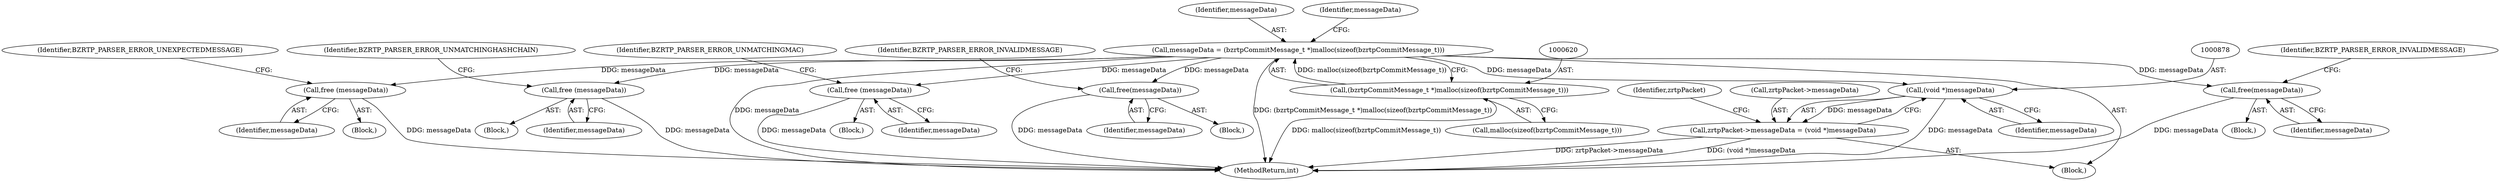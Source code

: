 digraph "0_bzrtp_bbb1e6e2f467ee4bd7b9a8c800e4f07343d7d99b@pointer" {
"1000617" [label="(Call,messageData = (bzrtpCommitMessage_t *)malloc(sizeof(bzrtpCommitMessage_t)))"];
"1000619" [label="(Call,(bzrtpCommitMessage_t *)malloc(sizeof(bzrtpCommitMessage_t)))"];
"1000642" [label="(Call,free (messageData))"];
"1000674" [label="(Call,free (messageData))"];
"1000713" [label="(Call,free (messageData))"];
"1000791" [label="(Call,free(messageData))"];
"1000804" [label="(Call,free(messageData))"];
"1000877" [label="(Call,(void *)messageData)"];
"1000873" [label="(Call,zrtpPacket->messageData = (void *)messageData)"];
"1000642" [label="(Call,free (messageData))"];
"1000675" [label="(Identifier,messageData)"];
"1000803" [label="(Block,)"];
"1000877" [label="(Call,(void *)messageData)"];
"1000713" [label="(Call,free (messageData))"];
"1000794" [label="(Identifier,BZRTP_PARSER_ERROR_INVALIDMESSAGE)"];
"1000874" [label="(Call,zrtpPacket->messageData)"];
"1000619" [label="(Call,(bzrtpCommitMessage_t *)malloc(sizeof(bzrtpCommitMessage_t)))"];
"1000882" [label="(Identifier,zrtpPacket)"];
"1000608" [label="(Block,)"];
"1000879" [label="(Identifier,messageData)"];
"1000805" [label="(Identifier,messageData)"];
"1000712" [label="(Block,)"];
"1000618" [label="(Identifier,messageData)"];
"1000873" [label="(Call,zrtpPacket->messageData = (void *)messageData)"];
"1000804" [label="(Call,free(messageData))"];
"1000645" [label="(Identifier,BZRTP_PARSER_ERROR_UNEXPECTEDMESSAGE)"];
"1000807" [label="(Identifier,BZRTP_PARSER_ERROR_INVALIDMESSAGE)"];
"1000617" [label="(Call,messageData = (bzrtpCommitMessage_t *)malloc(sizeof(bzrtpCommitMessage_t)))"];
"1000641" [label="(Block,)"];
"1000621" [label="(Call,malloc(sizeof(bzrtpCommitMessage_t)))"];
"1000677" [label="(Identifier,BZRTP_PARSER_ERROR_UNMATCHINGHASHCHAIN)"];
"1000626" [label="(Identifier,messageData)"];
"1000674" [label="(Call,free (messageData))"];
"1000673" [label="(Block,)"];
"1000792" [label="(Identifier,messageData)"];
"1001966" [label="(MethodReturn,int)"];
"1000714" [label="(Identifier,messageData)"];
"1000643" [label="(Identifier,messageData)"];
"1000770" [label="(Block,)"];
"1000791" [label="(Call,free(messageData))"];
"1000716" [label="(Identifier,BZRTP_PARSER_ERROR_UNMATCHINGMAC)"];
"1000617" -> "1000608"  [label="AST: "];
"1000617" -> "1000619"  [label="CFG: "];
"1000618" -> "1000617"  [label="AST: "];
"1000619" -> "1000617"  [label="AST: "];
"1000626" -> "1000617"  [label="CFG: "];
"1000617" -> "1001966"  [label="DDG: messageData"];
"1000617" -> "1001966"  [label="DDG: (bzrtpCommitMessage_t *)malloc(sizeof(bzrtpCommitMessage_t))"];
"1000619" -> "1000617"  [label="DDG: malloc(sizeof(bzrtpCommitMessage_t))"];
"1000617" -> "1000642"  [label="DDG: messageData"];
"1000617" -> "1000674"  [label="DDG: messageData"];
"1000617" -> "1000713"  [label="DDG: messageData"];
"1000617" -> "1000791"  [label="DDG: messageData"];
"1000617" -> "1000804"  [label="DDG: messageData"];
"1000617" -> "1000877"  [label="DDG: messageData"];
"1000619" -> "1000621"  [label="CFG: "];
"1000620" -> "1000619"  [label="AST: "];
"1000621" -> "1000619"  [label="AST: "];
"1000619" -> "1001966"  [label="DDG: malloc(sizeof(bzrtpCommitMessage_t))"];
"1000642" -> "1000641"  [label="AST: "];
"1000642" -> "1000643"  [label="CFG: "];
"1000643" -> "1000642"  [label="AST: "];
"1000645" -> "1000642"  [label="CFG: "];
"1000642" -> "1001966"  [label="DDG: messageData"];
"1000674" -> "1000673"  [label="AST: "];
"1000674" -> "1000675"  [label="CFG: "];
"1000675" -> "1000674"  [label="AST: "];
"1000677" -> "1000674"  [label="CFG: "];
"1000674" -> "1001966"  [label="DDG: messageData"];
"1000713" -> "1000712"  [label="AST: "];
"1000713" -> "1000714"  [label="CFG: "];
"1000714" -> "1000713"  [label="AST: "];
"1000716" -> "1000713"  [label="CFG: "];
"1000713" -> "1001966"  [label="DDG: messageData"];
"1000791" -> "1000770"  [label="AST: "];
"1000791" -> "1000792"  [label="CFG: "];
"1000792" -> "1000791"  [label="AST: "];
"1000794" -> "1000791"  [label="CFG: "];
"1000791" -> "1001966"  [label="DDG: messageData"];
"1000804" -> "1000803"  [label="AST: "];
"1000804" -> "1000805"  [label="CFG: "];
"1000805" -> "1000804"  [label="AST: "];
"1000807" -> "1000804"  [label="CFG: "];
"1000804" -> "1001966"  [label="DDG: messageData"];
"1000877" -> "1000873"  [label="AST: "];
"1000877" -> "1000879"  [label="CFG: "];
"1000878" -> "1000877"  [label="AST: "];
"1000879" -> "1000877"  [label="AST: "];
"1000873" -> "1000877"  [label="CFG: "];
"1000877" -> "1001966"  [label="DDG: messageData"];
"1000877" -> "1000873"  [label="DDG: messageData"];
"1000873" -> "1000608"  [label="AST: "];
"1000874" -> "1000873"  [label="AST: "];
"1000882" -> "1000873"  [label="CFG: "];
"1000873" -> "1001966"  [label="DDG: zrtpPacket->messageData"];
"1000873" -> "1001966"  [label="DDG: (void *)messageData"];
}
